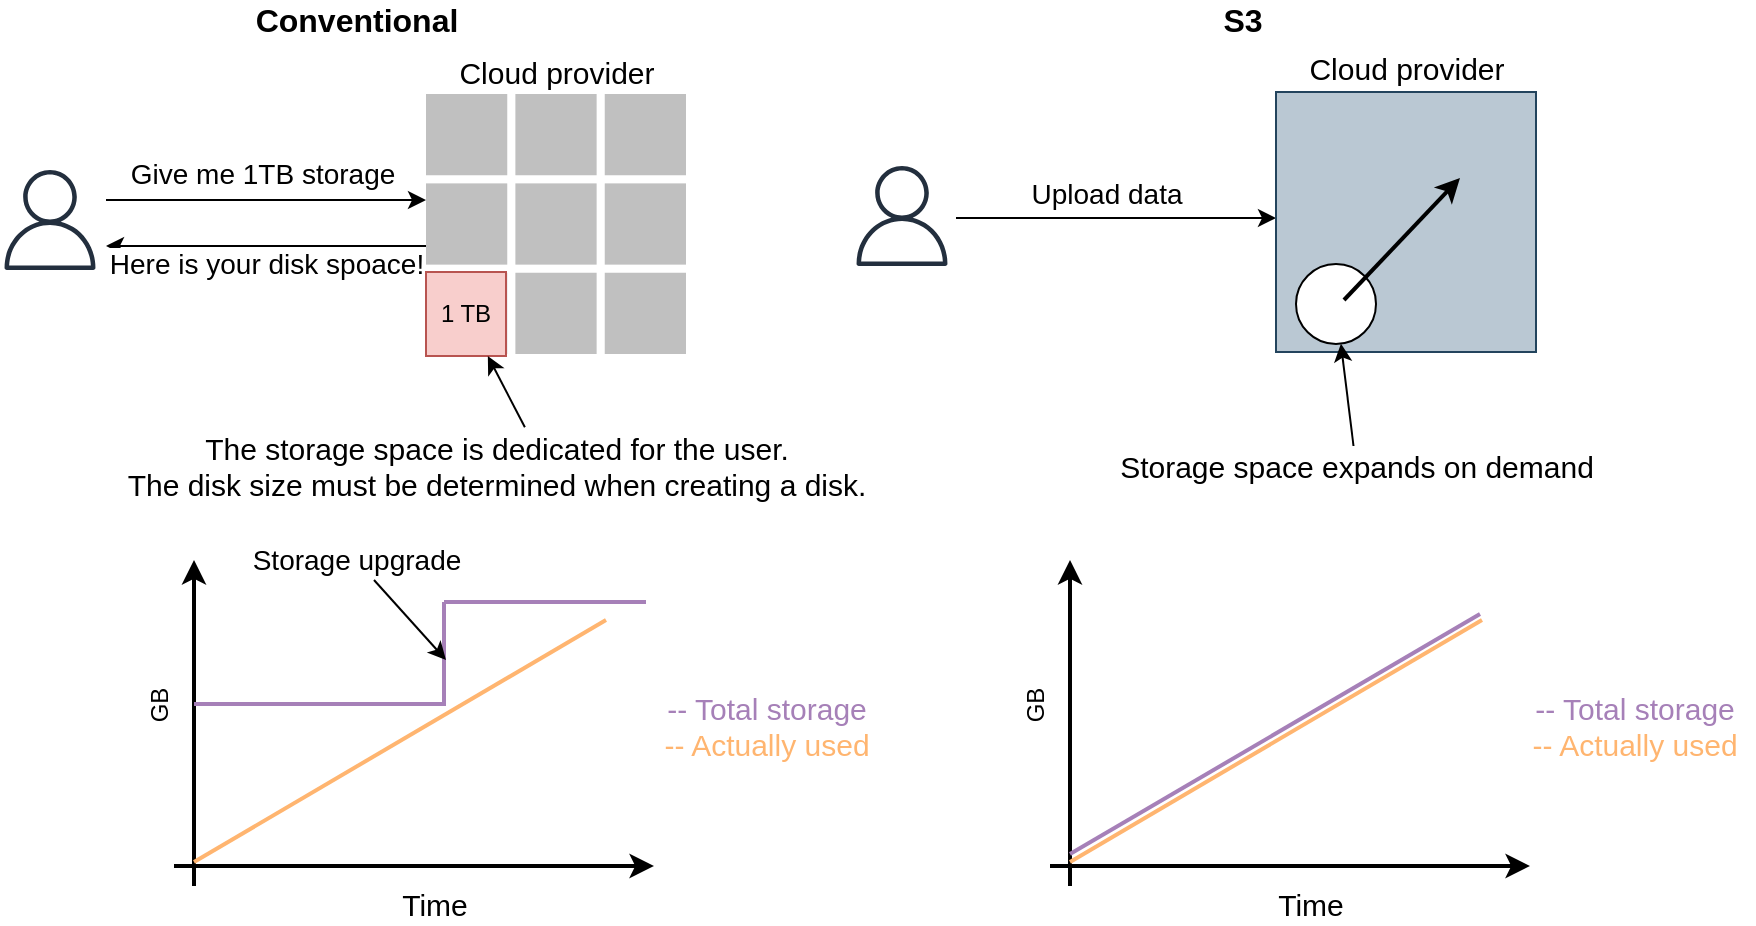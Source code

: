 <mxfile version="13.3.9" type="device"><diagram id="oliW_97fhuolgZ1SwqqT" name="Page-1"><mxGraphModel dx="1047" dy="765" grid="1" gridSize="10" guides="1" tooltips="1" connect="1" arrows="1" fold="1" page="1" pageScale="1" pageWidth="1600" pageHeight="900" math="0" shadow="0"><root><mxCell id="0"/><mxCell id="1" parent="0"/><mxCell id="DfLpYCqtCXqddrpkkc1L-6" style="edgeStyle=orthogonalEdgeStyle;rounded=0;orthogonalLoop=1;jettySize=auto;html=1;entryX=0;entryY=0.5;entryDx=0;entryDy=0;entryPerimeter=0;" parent="1" edge="1"><mxGeometry relative="1" as="geometry"><mxPoint x="110" y="128" as="sourcePoint"/><mxPoint x="270" y="128" as="targetPoint"/></mxGeometry></mxCell><mxCell id="DfLpYCqtCXqddrpkkc1L-7" value="Give me 1TB storage" style="text;html=1;align=center;verticalAlign=middle;resizable=0;points=[];labelBackgroundColor=#ffffff;fontSize=14;" parent="DfLpYCqtCXqddrpkkc1L-6" vertex="1" connectable="0"><mxGeometry x="-0.163" y="2" relative="1" as="geometry"><mxPoint x="11" y="-11" as="offset"/></mxGeometry></mxCell><mxCell id="DfLpYCqtCXqddrpkkc1L-8" value="Here is your disk spoace!" style="edgeStyle=orthogonalEdgeStyle;rounded=0;orthogonalLoop=1;jettySize=auto;html=1;fontSize=14;" parent="1" edge="1"><mxGeometry y="9" relative="1" as="geometry"><mxPoint x="110" y="151" as="targetPoint"/><mxPoint x="270" y="151" as="sourcePoint"/><Array as="points"><mxPoint x="230" y="151"/><mxPoint x="230" y="151"/></Array><mxPoint as="offset"/></mxGeometry></mxCell><mxCell id="DfLpYCqtCXqddrpkkc1L-5" value="" style="html=1;verticalLabelPosition=bottom;labelBackgroundColor=#ffffff;verticalAlign=top;shadow=0;dashed=0;strokeWidth=1;shape=mxgraph.ios7ui.iconGrid;fillColor=#c0c0c0;gridSize=3,3;" parent="1" vertex="1"><mxGeometry x="270" y="75" width="130" height="130" as="geometry"/></mxCell><mxCell id="DfLpYCqtCXqddrpkkc1L-10" value="1 TB" style="rounded=0;whiteSpace=wrap;html=1;fillColor=#f8cecc;strokeColor=#b85450;" parent="1" vertex="1"><mxGeometry x="270" y="164" width="40" height="42" as="geometry"/></mxCell><mxCell id="DfLpYCqtCXqddrpkkc1L-11" style="edgeStyle=orthogonalEdgeStyle;rounded=0;orthogonalLoop=1;jettySize=auto;html=1;entryX=0;entryY=0.5;entryDx=0;entryDy=0;entryPerimeter=0;" parent="1" edge="1"><mxGeometry relative="1" as="geometry"><mxPoint x="535" y="137" as="sourcePoint"/><mxPoint x="695" y="137" as="targetPoint"/></mxGeometry></mxCell><mxCell id="DfLpYCqtCXqddrpkkc1L-16" value="" style="rounded=0;whiteSpace=wrap;html=1;fillColor=#bac8d3;strokeColor=#23445d;" parent="1" vertex="1"><mxGeometry x="695" y="74" width="130" height="130" as="geometry"/></mxCell><mxCell id="DfLpYCqtCXqddrpkkc1L-17" value="Conventional" style="text;html=1;align=center;verticalAlign=middle;resizable=0;points=[];autosize=1;fontSize=16;fontStyle=1" parent="1" vertex="1"><mxGeometry x="175" y="28" width="120" height="20" as="geometry"/></mxCell><mxCell id="DfLpYCqtCXqddrpkkc1L-18" value="S3" style="text;html=1;align=center;verticalAlign=middle;resizable=0;points=[];autosize=1;fontSize=16;fontStyle=1" parent="1" vertex="1"><mxGeometry x="658.2" y="28" width="40" height="20" as="geometry"/></mxCell><mxCell id="DfLpYCqtCXqddrpkkc1L-19" value="" style="ellipse;whiteSpace=wrap;html=1;aspect=fixed;fontSize=15;" parent="1" vertex="1"><mxGeometry x="705" y="160" width="40" height="40" as="geometry"/></mxCell><mxCell id="DfLpYCqtCXqddrpkkc1L-20" value="Cloud provider" style="text;html=1;align=center;verticalAlign=middle;resizable=0;points=[];autosize=1;fontSize=15;" parent="1" vertex="1"><mxGeometry x="705" y="52" width="110" height="20" as="geometry"/></mxCell><mxCell id="GIuFeqpDB-6RtTdex_o5-1" value="" style="outlineConnect=0;fontColor=#232F3E;gradientColor=none;fillColor=#232F3E;strokeColor=none;dashed=0;verticalLabelPosition=bottom;verticalAlign=top;align=center;html=1;fontSize=12;fontStyle=0;aspect=fixed;pointerEvents=1;shape=mxgraph.aws4.user;" parent="1" vertex="1"><mxGeometry x="57" y="113" width="50" height="50" as="geometry"/></mxCell><mxCell id="GIuFeqpDB-6RtTdex_o5-4" value="Cloud provider" style="text;html=1;align=center;verticalAlign=middle;resizable=0;points=[];autosize=1;fontSize=15;" parent="1" vertex="1"><mxGeometry x="280" y="54" width="110" height="20" as="geometry"/></mxCell><mxCell id="GIuFeqpDB-6RtTdex_o5-6" value="" style="endArrow=classic;html=1;fontSize=14;exitX=0.538;exitY=0.016;exitDx=0;exitDy=0;exitPerimeter=0;" parent="1" source="GIuFeqpDB-6RtTdex_o5-7" target="DfLpYCqtCXqddrpkkc1L-10" edge="1"><mxGeometry width="50" height="50" relative="1" as="geometry"><mxPoint x="310" y="230" as="sourcePoint"/><mxPoint x="440" y="230" as="targetPoint"/></mxGeometry></mxCell><mxCell id="GIuFeqpDB-6RtTdex_o5-7" value="The storage space is dedicated for the user.&lt;br&gt;The disk size must be determined when creating a disk." style="text;html=1;align=center;verticalAlign=middle;resizable=0;points=[];autosize=1;fontSize=15;" parent="1" vertex="1"><mxGeometry x="115" y="241" width="380" height="40" as="geometry"/></mxCell><mxCell id="GIuFeqpDB-6RtTdex_o5-8" value="" style="outlineConnect=0;fontColor=#232F3E;gradientColor=none;fillColor=#232F3E;strokeColor=none;dashed=0;verticalLabelPosition=bottom;verticalAlign=top;align=center;html=1;fontSize=12;fontStyle=0;aspect=fixed;pointerEvents=1;shape=mxgraph.aws4.user;" parent="1" vertex="1"><mxGeometry x="483" y="111" width="50" height="50" as="geometry"/></mxCell><mxCell id="GIuFeqpDB-6RtTdex_o5-9" value="Storage space expands on demand" style="text;html=1;align=center;verticalAlign=middle;resizable=0;points=[];autosize=1;fontSize=15;" parent="1" vertex="1"><mxGeometry x="610" y="251" width="250" height="20" as="geometry"/></mxCell><mxCell id="GIuFeqpDB-6RtTdex_o5-10" value="" style="endArrow=classic;html=1;fontSize=14;" parent="1" source="GIuFeqpDB-6RtTdex_o5-9" target="DfLpYCqtCXqddrpkkc1L-19" edge="1"><mxGeometry width="50" height="50" relative="1" as="geometry"><mxPoint x="740" y="240" as="sourcePoint"/><mxPoint x="744.995" y="216.0" as="targetPoint"/></mxGeometry></mxCell><mxCell id="2V61na3OisHuMyDBCKUU-3" value="" style="endArrow=classic;html=1;strokeWidth=2;" edge="1" parent="1"><mxGeometry width="50" height="50" relative="1" as="geometry"><mxPoint x="729" y="178" as="sourcePoint"/><mxPoint x="787" y="117" as="targetPoint"/></mxGeometry></mxCell><mxCell id="2V61na3OisHuMyDBCKUU-5" value="Upload data" style="text;html=1;align=center;verticalAlign=middle;resizable=0;points=[];labelBackgroundColor=#ffffff;fontSize=14;" vertex="1" connectable="0" parent="1"><mxGeometry x="610" y="125" as="geometry"/></mxCell><mxCell id="2V61na3OisHuMyDBCKUU-6" value="" style="endArrow=classic;html=1;strokeWidth=2;" edge="1" parent="1"><mxGeometry width="50" height="50" relative="1" as="geometry"><mxPoint x="154" y="471" as="sourcePoint"/><mxPoint x="154" y="308" as="targetPoint"/></mxGeometry></mxCell><mxCell id="2V61na3OisHuMyDBCKUU-7" value="" style="endArrow=classic;html=1;strokeWidth=2;" edge="1" parent="1"><mxGeometry width="50" height="50" relative="1" as="geometry"><mxPoint x="144" y="461" as="sourcePoint"/><mxPoint x="384" y="461" as="targetPoint"/></mxGeometry></mxCell><mxCell id="2V61na3OisHuMyDBCKUU-8" value="" style="endArrow=none;html=1;strokeWidth=2;strokeColor=#A680B8;" edge="1" parent="1"><mxGeometry width="50" height="50" relative="1" as="geometry"><mxPoint x="154" y="380" as="sourcePoint"/><mxPoint x="280" y="380" as="targetPoint"/></mxGeometry></mxCell><mxCell id="2V61na3OisHuMyDBCKUU-9" value="" style="endArrow=none;html=1;strokeWidth=2;strokeColor=#FFB570;" edge="1" parent="1"><mxGeometry width="50" height="50" relative="1" as="geometry"><mxPoint x="154" y="459" as="sourcePoint"/><mxPoint x="360" y="338" as="targetPoint"/></mxGeometry></mxCell><mxCell id="2V61na3OisHuMyDBCKUU-10" value="&lt;font color=&quot;#a680b8&quot;&gt;-- Total storage&lt;br&gt;&lt;/font&gt;&lt;font color=&quot;#ffb570&quot;&gt;-- Actually used&lt;/font&gt;" style="text;html=1;align=center;verticalAlign=middle;resizable=0;points=[];autosize=1;fontSize=15;" vertex="1" parent="1"><mxGeometry x="380" y="371" width="120" height="40" as="geometry"/></mxCell><mxCell id="2V61na3OisHuMyDBCKUU-11" value="GB" style="text;html=1;align=center;verticalAlign=middle;resizable=0;points=[];autosize=1;direction=west;horizontal=0;" vertex="1" parent="1"><mxGeometry x="122" y="371" width="30" height="20" as="geometry"/></mxCell><mxCell id="2V61na3OisHuMyDBCKUU-12" value="" style="endArrow=none;html=1;strokeWidth=2;strokeColor=#A680B8;" edge="1" parent="1"><mxGeometry width="50" height="50" relative="1" as="geometry"><mxPoint x="279" y="381" as="sourcePoint"/><mxPoint x="279" y="329" as="targetPoint"/></mxGeometry></mxCell><mxCell id="2V61na3OisHuMyDBCKUU-13" value="" style="endArrow=none;html=1;strokeWidth=2;strokeColor=#A680B8;" edge="1" parent="1"><mxGeometry width="50" height="50" relative="1" as="geometry"><mxPoint x="279" y="329" as="sourcePoint"/><mxPoint x="380" y="329" as="targetPoint"/></mxGeometry></mxCell><mxCell id="2V61na3OisHuMyDBCKUU-14" value="Time" style="text;html=1;align=center;verticalAlign=middle;resizable=0;points=[];autosize=1;fontSize=15;" vertex="1" parent="1"><mxGeometry x="249" y="470" width="50" height="20" as="geometry"/></mxCell><mxCell id="2V61na3OisHuMyDBCKUU-15" value="" style="endArrow=classic;html=1;fontSize=14;" edge="1" parent="1" source="2V61na3OisHuMyDBCKUU-16"><mxGeometry width="50" height="50" relative="1" as="geometry"><mxPoint x="250" y="328" as="sourcePoint"/><mxPoint x="280" y="358" as="targetPoint"/></mxGeometry></mxCell><mxCell id="2V61na3OisHuMyDBCKUU-16" value="Storage upgrade" style="text;html=1;align=center;verticalAlign=middle;resizable=0;points=[];autosize=1;fontSize=14;" vertex="1" parent="1"><mxGeometry x="175" y="298" width="120" height="20" as="geometry"/></mxCell><mxCell id="2V61na3OisHuMyDBCKUU-17" value="" style="endArrow=classic;html=1;strokeWidth=2;" edge="1" parent="1"><mxGeometry width="50" height="50" relative="1" as="geometry"><mxPoint x="592" y="471" as="sourcePoint"/><mxPoint x="592" y="308" as="targetPoint"/></mxGeometry></mxCell><mxCell id="2V61na3OisHuMyDBCKUU-18" value="" style="endArrow=classic;html=1;strokeWidth=2;" edge="1" parent="1"><mxGeometry width="50" height="50" relative="1" as="geometry"><mxPoint x="582" y="461" as="sourcePoint"/><mxPoint x="822.0" y="461" as="targetPoint"/></mxGeometry></mxCell><mxCell id="2V61na3OisHuMyDBCKUU-19" value="" style="endArrow=none;html=1;strokeWidth=2;strokeColor=#A680B8;" edge="1" parent="1"><mxGeometry width="50" height="50" relative="1" as="geometry"><mxPoint x="592" y="455" as="sourcePoint"/><mxPoint x="797" y="335" as="targetPoint"/></mxGeometry></mxCell><mxCell id="2V61na3OisHuMyDBCKUU-20" value="" style="endArrow=none;html=1;strokeWidth=2;strokeColor=#FFB570;" edge="1" parent="1"><mxGeometry width="50" height="50" relative="1" as="geometry"><mxPoint x="592" y="459" as="sourcePoint"/><mxPoint x="798.0" y="338" as="targetPoint"/></mxGeometry></mxCell><mxCell id="2V61na3OisHuMyDBCKUU-21" value="&lt;font color=&quot;#a680b8&quot;&gt;-- Total storage&lt;br&gt;&lt;/font&gt;&lt;font color=&quot;#ffb570&quot;&gt;-- Actually used&lt;/font&gt;" style="text;html=1;align=center;verticalAlign=middle;resizable=0;points=[];autosize=1;fontSize=15;" vertex="1" parent="1"><mxGeometry x="814" y="371" width="120" height="40" as="geometry"/></mxCell><mxCell id="2V61na3OisHuMyDBCKUU-22" value="GB" style="text;html=1;align=center;verticalAlign=middle;resizable=0;points=[];autosize=1;direction=west;horizontal=0;" vertex="1" parent="1"><mxGeometry x="560" y="371" width="30" height="20" as="geometry"/></mxCell><mxCell id="2V61na3OisHuMyDBCKUU-25" value="Time" style="text;html=1;align=center;verticalAlign=middle;resizable=0;points=[];autosize=1;fontSize=15;" vertex="1" parent="1"><mxGeometry x="687" y="470" width="50" height="20" as="geometry"/></mxCell></root></mxGraphModel></diagram></mxfile>